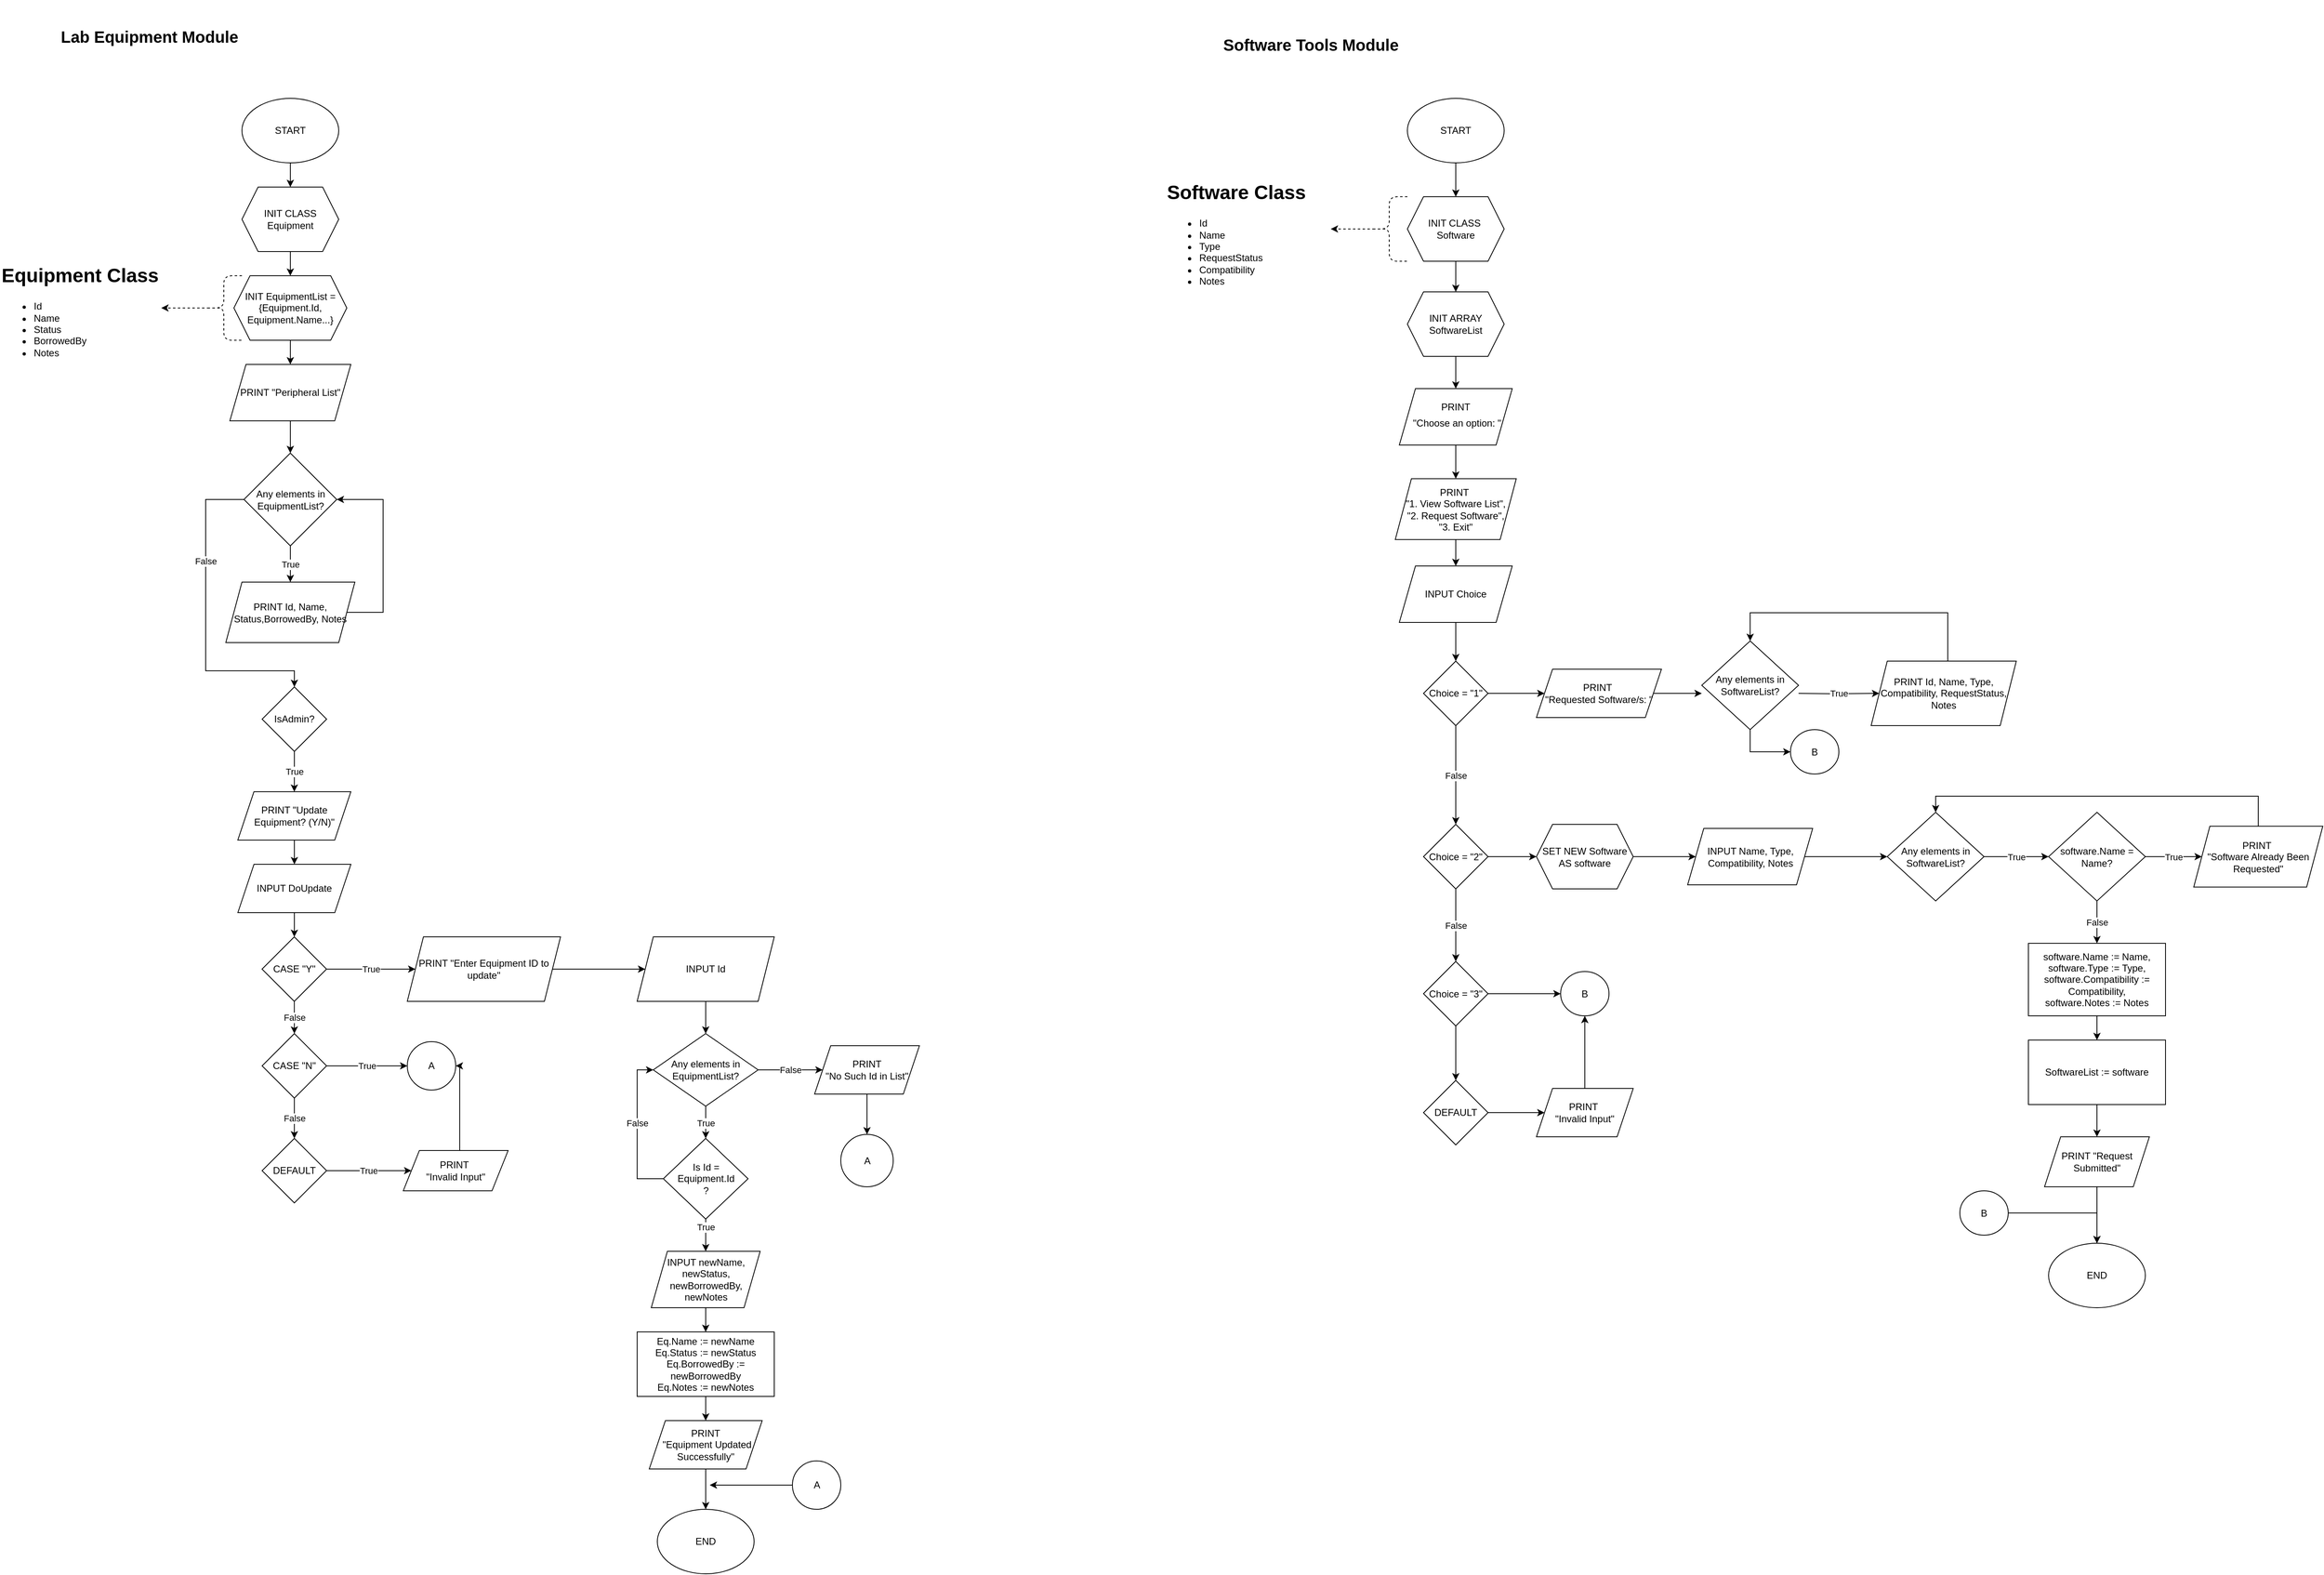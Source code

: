 <mxfile version="24.8.6">
  <diagram id="6a731a19-8d31-9384-78a2-239565b7b9f0" name="Page-1">
    <mxGraphModel dx="840" dy="3446" grid="1" gridSize="10" guides="1" tooltips="1" connect="1" arrows="1" fold="1" page="1" pageScale="1" pageWidth="3000" pageHeight="3000" background="none" math="0" shadow="0">
      <root>
        <mxCell id="0" />
        <mxCell id="1" parent="0" />
        <mxCell id="FubYLD9fZpOXAevbdcCf-57" value="" style="edgeStyle=orthogonalEdgeStyle;rounded=0;orthogonalLoop=1;jettySize=auto;html=1;entryX=0.5;entryY=0;entryDx=0;entryDy=0;movable=1;resizable=1;rotatable=1;deletable=1;editable=1;locked=0;connectable=1;" parent="1" source="FubYLD9fZpOXAevbdcCf-55" target="FubYLD9fZpOXAevbdcCf-58" edge="1">
          <mxGeometry relative="1" as="geometry">
            <mxPoint x="370" y="-2678" as="targetPoint" />
          </mxGeometry>
        </mxCell>
        <mxCell id="FubYLD9fZpOXAevbdcCf-55" value="START" style="ellipse;whiteSpace=wrap;html=1;movable=1;resizable=1;rotatable=1;deletable=1;editable=1;locked=0;connectable=1;" parent="1" vertex="1">
          <mxGeometry x="310" y="-2788" width="120" height="80" as="geometry" />
        </mxCell>
        <mxCell id="FubYLD9fZpOXAevbdcCf-61" value="" style="edgeStyle=orthogonalEdgeStyle;rounded=0;orthogonalLoop=1;jettySize=auto;html=1;movable=1;resizable=1;rotatable=1;deletable=1;editable=1;locked=0;connectable=1;" parent="1" source="FubYLD9fZpOXAevbdcCf-58" target="FubYLD9fZpOXAevbdcCf-60" edge="1">
          <mxGeometry relative="1" as="geometry" />
        </mxCell>
        <mxCell id="FubYLD9fZpOXAevbdcCf-58" value="&lt;font style=&quot;font-size: 12px;&quot;&gt;INIT CLASS Equipment&lt;/font&gt;" style="shape=hexagon;perimeter=hexagonPerimeter2;whiteSpace=wrap;html=1;fixedSize=1;movable=1;resizable=1;rotatable=1;deletable=1;editable=1;locked=0;connectable=1;" parent="1" vertex="1">
          <mxGeometry x="310" y="-2678" width="120" height="80" as="geometry" />
        </mxCell>
        <mxCell id="FubYLD9fZpOXAevbdcCf-63" value="" style="edgeStyle=orthogonalEdgeStyle;rounded=0;orthogonalLoop=1;jettySize=auto;html=1;movable=1;resizable=1;rotatable=1;deletable=1;editable=1;locked=0;connectable=1;" parent="1" source="FubYLD9fZpOXAevbdcCf-60" target="FubYLD9fZpOXAevbdcCf-62" edge="1">
          <mxGeometry relative="1" as="geometry" />
        </mxCell>
        <mxCell id="FubYLD9fZpOXAevbdcCf-60" value="&lt;font style=&quot;font-size: 12px;&quot;&gt;INIT EquipmentList = {&lt;/font&gt;&lt;font style=&quot;font-size: 12px;&quot;&gt;Equipment.Id, &lt;/font&gt;&lt;font style=&quot;font-size: 12px;&quot;&gt;Equipment.Name...&lt;/font&gt;&lt;font style=&quot;font-size: 12px;&quot;&gt;}&lt;br&gt;&lt;/font&gt;" style="shape=hexagon;perimeter=hexagonPerimeter2;whiteSpace=wrap;html=1;fixedSize=1;movable=1;resizable=1;rotatable=1;deletable=1;editable=1;locked=0;connectable=1;" parent="1" vertex="1">
          <mxGeometry x="300" y="-2568" width="140" height="80" as="geometry" />
        </mxCell>
        <mxCell id="FubYLD9fZpOXAevbdcCf-69" value="" style="edgeStyle=orthogonalEdgeStyle;rounded=0;orthogonalLoop=1;jettySize=auto;html=1;movable=1;resizable=1;rotatable=1;deletable=1;editable=1;locked=0;connectable=1;" parent="1" source="FubYLD9fZpOXAevbdcCf-62" target="FubYLD9fZpOXAevbdcCf-68" edge="1">
          <mxGeometry relative="1" as="geometry" />
        </mxCell>
        <mxCell id="FubYLD9fZpOXAevbdcCf-62" value="&lt;font style=&quot;font-size: 12px;&quot;&gt;PRINT &quot;Peripheral List&quot;&lt;br&gt;&lt;/font&gt;" style="shape=parallelogram;perimeter=parallelogramPerimeter;whiteSpace=wrap;html=1;fixedSize=1;movable=1;resizable=1;rotatable=1;deletable=1;editable=1;locked=0;connectable=1;" parent="1" vertex="1">
          <mxGeometry x="295" y="-2458" width="150" height="70" as="geometry" />
        </mxCell>
        <mxCell id="FubYLD9fZpOXAevbdcCf-72" style="edgeStyle=orthogonalEdgeStyle;rounded=0;orthogonalLoop=1;jettySize=auto;html=1;exitX=1;exitY=0.5;exitDx=0;exitDy=0;entryX=1;entryY=0.5;entryDx=0;entryDy=0;movable=1;resizable=1;rotatable=1;deletable=1;editable=1;locked=0;connectable=1;" parent="1" source="FubYLD9fZpOXAevbdcCf-66" target="FubYLD9fZpOXAevbdcCf-68" edge="1">
          <mxGeometry relative="1" as="geometry">
            <Array as="points">
              <mxPoint x="485" y="-2150" />
              <mxPoint x="485" y="-2290" />
            </Array>
          </mxGeometry>
        </mxCell>
        <mxCell id="FubYLD9fZpOXAevbdcCf-66" value="&lt;div&gt;PRINT Id, Name, Status,BorrowedBy, Notes&lt;br&gt;&lt;/div&gt;" style="shape=parallelogram;perimeter=parallelogramPerimeter;whiteSpace=wrap;html=1;fixedSize=1;movable=1;resizable=1;rotatable=1;deletable=1;editable=1;locked=0;connectable=1;" parent="1" vertex="1">
          <mxGeometry x="290" y="-2188" width="160" height="75" as="geometry" />
        </mxCell>
        <mxCell id="FubYLD9fZpOXAevbdcCf-70" value="True" style="edgeStyle=orthogonalEdgeStyle;rounded=0;orthogonalLoop=1;jettySize=auto;html=1;exitX=0.5;exitY=1;exitDx=0;exitDy=0;entryX=0.5;entryY=0;entryDx=0;entryDy=0;movable=1;resizable=1;rotatable=1;deletable=1;editable=1;locked=0;connectable=1;" parent="1" source="FubYLD9fZpOXAevbdcCf-68" target="FubYLD9fZpOXAevbdcCf-66" edge="1">
          <mxGeometry relative="1" as="geometry" />
        </mxCell>
        <mxCell id="FubYLD9fZpOXAevbdcCf-73" value="False" style="edgeStyle=orthogonalEdgeStyle;rounded=0;orthogonalLoop=1;jettySize=auto;html=1;exitX=0;exitY=0.5;exitDx=0;exitDy=0;movable=1;resizable=1;rotatable=1;deletable=1;editable=1;locked=0;connectable=1;" parent="1" source="FubYLD9fZpOXAevbdcCf-68" target="FubYLD9fZpOXAevbdcCf-74" edge="1">
          <mxGeometry x="-0.366" relative="1" as="geometry">
            <mxPoint x="265" y="-2038" as="targetPoint" />
            <Array as="points">
              <mxPoint x="265" y="-2290" />
              <mxPoint x="265" y="-2078" />
              <mxPoint x="375" y="-2078" />
            </Array>
            <mxPoint as="offset" />
          </mxGeometry>
        </mxCell>
        <mxCell id="FubYLD9fZpOXAevbdcCf-68" value="Any elements in EquipmentList?" style="rhombus;whiteSpace=wrap;html=1;movable=1;resizable=1;rotatable=1;deletable=1;editable=1;locked=0;connectable=1;" parent="1" vertex="1">
          <mxGeometry x="312.5" y="-2348" width="115" height="115" as="geometry" />
        </mxCell>
        <mxCell id="FubYLD9fZpOXAevbdcCf-78" value="True" style="edgeStyle=orthogonalEdgeStyle;rounded=0;orthogonalLoop=1;jettySize=auto;html=1;exitX=0.5;exitY=1;exitDx=0;exitDy=0;entryX=0.5;entryY=0;entryDx=0;entryDy=0;movable=1;resizable=1;rotatable=1;deletable=1;editable=1;locked=0;connectable=1;" parent="1" source="FubYLD9fZpOXAevbdcCf-74" target="FubYLD9fZpOXAevbdcCf-77" edge="1">
          <mxGeometry relative="1" as="geometry" />
        </mxCell>
        <mxCell id="FubYLD9fZpOXAevbdcCf-74" value="IsAdmin?" style="rhombus;whiteSpace=wrap;html=1;movable=1;resizable=1;rotatable=1;deletable=1;editable=1;locked=0;connectable=1;" parent="1" vertex="1">
          <mxGeometry x="335" y="-2058" width="80" height="80" as="geometry" />
        </mxCell>
        <mxCell id="FubYLD9fZpOXAevbdcCf-91" value="" style="edgeStyle=orthogonalEdgeStyle;rounded=0;orthogonalLoop=1;jettySize=auto;html=1;movable=1;resizable=1;rotatable=1;deletable=1;editable=1;locked=0;connectable=1;" parent="1" source="FubYLD9fZpOXAevbdcCf-77" target="FubYLD9fZpOXAevbdcCf-90" edge="1">
          <mxGeometry relative="1" as="geometry" />
        </mxCell>
        <mxCell id="FubYLD9fZpOXAevbdcCf-77" value="PRINT &quot;Update Equipment? (Y/N)&quot;" style="shape=parallelogram;perimeter=parallelogramPerimeter;whiteSpace=wrap;html=1;fixedSize=1;movable=1;resizable=1;rotatable=1;deletable=1;editable=1;locked=0;connectable=1;" parent="1" vertex="1">
          <mxGeometry x="304.85" y="-1928" width="140.15" height="60" as="geometry" />
        </mxCell>
        <mxCell id="FubYLD9fZpOXAevbdcCf-85" value="False" style="edgeStyle=orthogonalEdgeStyle;rounded=0;orthogonalLoop=1;jettySize=auto;html=1;movable=1;resizable=1;rotatable=1;deletable=1;editable=1;locked=0;connectable=1;" parent="1" source="FubYLD9fZpOXAevbdcCf-83" target="FubYLD9fZpOXAevbdcCf-84" edge="1">
          <mxGeometry relative="1" as="geometry" />
        </mxCell>
        <mxCell id="FubYLD9fZpOXAevbdcCf-94" value="True" style="edgeStyle=orthogonalEdgeStyle;rounded=0;orthogonalLoop=1;jettySize=auto;html=1;movable=1;resizable=1;rotatable=1;deletable=1;editable=1;locked=0;connectable=1;" parent="1" source="FubYLD9fZpOXAevbdcCf-83" target="FubYLD9fZpOXAevbdcCf-93" edge="1">
          <mxGeometry relative="1" as="geometry" />
        </mxCell>
        <mxCell id="FubYLD9fZpOXAevbdcCf-83" value="CASE &quot;Y&quot;" style="rhombus;whiteSpace=wrap;html=1;movable=1;resizable=1;rotatable=1;deletable=1;editable=1;locked=0;connectable=1;" parent="1" vertex="1">
          <mxGeometry x="334.885" y="-1748" width="80" height="80" as="geometry" />
        </mxCell>
        <mxCell id="FubYLD9fZpOXAevbdcCf-87" value="False" style="edgeStyle=orthogonalEdgeStyle;rounded=0;orthogonalLoop=1;jettySize=auto;html=1;movable=1;resizable=1;rotatable=1;deletable=1;editable=1;locked=0;connectable=1;" parent="1" source="FubYLD9fZpOXAevbdcCf-84" target="FubYLD9fZpOXAevbdcCf-86" edge="1">
          <mxGeometry relative="1" as="geometry" />
        </mxCell>
        <mxCell id="FubYLD9fZpOXAevbdcCf-96" value="True" style="edgeStyle=orthogonalEdgeStyle;rounded=0;orthogonalLoop=1;jettySize=auto;html=1;movable=1;resizable=1;rotatable=1;deletable=1;editable=1;locked=0;connectable=1;" parent="1" source="FubYLD9fZpOXAevbdcCf-84" target="FubYLD9fZpOXAevbdcCf-95" edge="1">
          <mxGeometry relative="1" as="geometry" />
        </mxCell>
        <mxCell id="FubYLD9fZpOXAevbdcCf-84" value="CASE &quot;N&quot;" style="rhombus;whiteSpace=wrap;html=1;movable=1;resizable=1;rotatable=1;deletable=1;editable=1;locked=0;connectable=1;" parent="1" vertex="1">
          <mxGeometry x="334.965" y="-1628" width="80" height="80" as="geometry" />
        </mxCell>
        <mxCell id="FubYLD9fZpOXAevbdcCf-98" value="True" style="edgeStyle=orthogonalEdgeStyle;rounded=0;orthogonalLoop=1;jettySize=auto;html=1;movable=1;resizable=1;rotatable=1;deletable=1;editable=1;locked=0;connectable=1;" parent="1" source="FubYLD9fZpOXAevbdcCf-86" target="FubYLD9fZpOXAevbdcCf-97" edge="1">
          <mxGeometry relative="1" as="geometry" />
        </mxCell>
        <mxCell id="FubYLD9fZpOXAevbdcCf-86" value="DEFAULT" style="rhombus;whiteSpace=wrap;html=1;movable=1;resizable=1;rotatable=1;deletable=1;editable=1;locked=0;connectable=1;" parent="1" vertex="1">
          <mxGeometry x="334.965" y="-1498" width="80" height="80" as="geometry" />
        </mxCell>
        <mxCell id="FubYLD9fZpOXAevbdcCf-92" value="" style="edgeStyle=orthogonalEdgeStyle;rounded=0;orthogonalLoop=1;jettySize=auto;html=1;movable=1;resizable=1;rotatable=1;deletable=1;editable=1;locked=0;connectable=1;" parent="1" source="FubYLD9fZpOXAevbdcCf-90" target="FubYLD9fZpOXAevbdcCf-83" edge="1">
          <mxGeometry relative="1" as="geometry" />
        </mxCell>
        <mxCell id="FubYLD9fZpOXAevbdcCf-90" value="INPUT DoUpdate" style="shape=parallelogram;perimeter=parallelogramPerimeter;whiteSpace=wrap;html=1;fixedSize=1;movable=1;resizable=1;rotatable=1;deletable=1;editable=1;locked=0;connectable=1;" parent="1" vertex="1">
          <mxGeometry x="304.92" y="-1838" width="140.15" height="60" as="geometry" />
        </mxCell>
        <mxCell id="FubYLD9fZpOXAevbdcCf-100" value="" style="edgeStyle=orthogonalEdgeStyle;rounded=0;orthogonalLoop=1;jettySize=auto;html=1;movable=1;resizable=1;rotatable=1;deletable=1;editable=1;locked=0;connectable=1;" parent="1" source="FubYLD9fZpOXAevbdcCf-93" target="FubYLD9fZpOXAevbdcCf-99" edge="1">
          <mxGeometry relative="1" as="geometry" />
        </mxCell>
        <mxCell id="FubYLD9fZpOXAevbdcCf-93" value="PRINT &quot;Enter Equipment ID to update&quot;" style="shape=parallelogram;perimeter=parallelogramPerimeter;whiteSpace=wrap;html=1;fixedSize=1;movable=1;resizable=1;rotatable=1;deletable=1;editable=1;locked=0;connectable=1;" parent="1" vertex="1">
          <mxGeometry x="515" y="-1748" width="190" height="80" as="geometry" />
        </mxCell>
        <mxCell id="FubYLD9fZpOXAevbdcCf-95" value="A" style="ellipse;whiteSpace=wrap;html=1;movable=1;resizable=1;rotatable=1;deletable=1;editable=1;locked=0;connectable=1;" parent="1" vertex="1">
          <mxGeometry x="515" y="-1618" width="60.04" height="60" as="geometry" />
        </mxCell>
        <mxCell id="FubYLD9fZpOXAevbdcCf-145" value="" style="edgeStyle=orthogonalEdgeStyle;rounded=0;orthogonalLoop=1;jettySize=auto;html=1;" parent="1" source="FubYLD9fZpOXAevbdcCf-97" target="FubYLD9fZpOXAevbdcCf-95" edge="1">
          <mxGeometry relative="1" as="geometry">
            <Array as="points">
              <mxPoint x="580" y="-1588" />
            </Array>
          </mxGeometry>
        </mxCell>
        <mxCell id="FubYLD9fZpOXAevbdcCf-97" value="&lt;div&gt;PRINT&amp;nbsp;&lt;/div&gt;&lt;div&gt;&quot;Invalid Input&quot;&lt;/div&gt;" style="shape=parallelogram;perimeter=parallelogramPerimeter;whiteSpace=wrap;html=1;fixedSize=1;movable=1;resizable=1;rotatable=1;deletable=1;editable=1;locked=0;connectable=1;" parent="1" vertex="1">
          <mxGeometry x="510" y="-1483" width="130" height="50" as="geometry" />
        </mxCell>
        <mxCell id="FubYLD9fZpOXAevbdcCf-106" style="edgeStyle=orthogonalEdgeStyle;rounded=0;orthogonalLoop=1;jettySize=auto;html=1;exitX=0.5;exitY=1;exitDx=0;exitDy=0;entryX=0.5;entryY=0;entryDx=0;entryDy=0;movable=1;resizable=1;rotatable=1;deletable=1;editable=1;locked=0;connectable=1;" parent="1" source="FubYLD9fZpOXAevbdcCf-99" target="FubYLD9fZpOXAevbdcCf-101" edge="1">
          <mxGeometry relative="1" as="geometry">
            <mxPoint x="885" y="-1638" as="targetPoint" />
          </mxGeometry>
        </mxCell>
        <mxCell id="FubYLD9fZpOXAevbdcCf-99" value="INPUT Id" style="shape=parallelogram;perimeter=parallelogramPerimeter;whiteSpace=wrap;html=1;fixedSize=1;movable=1;resizable=1;rotatable=1;deletable=1;editable=1;locked=0;connectable=1;" parent="1" vertex="1">
          <mxGeometry x="800" y="-1748" width="170" height="80" as="geometry" />
        </mxCell>
        <mxCell id="FubYLD9fZpOXAevbdcCf-109" value="" style="edgeStyle=orthogonalEdgeStyle;rounded=0;orthogonalLoop=1;jettySize=auto;html=1;movable=1;resizable=1;rotatable=1;deletable=1;editable=1;locked=0;connectable=1;" parent="1" source="FubYLD9fZpOXAevbdcCf-101" target="FubYLD9fZpOXAevbdcCf-108" edge="1">
          <mxGeometry relative="1" as="geometry" />
        </mxCell>
        <mxCell id="FubYLD9fZpOXAevbdcCf-120" value="True" style="edgeLabel;html=1;align=center;verticalAlign=middle;resizable=1;points=[];movable=1;rotatable=1;deletable=1;editable=1;locked=0;connectable=1;" parent="FubYLD9fZpOXAevbdcCf-109" vertex="1" connectable="0">
          <mxGeometry x="0.116" y="1" relative="1" as="geometry">
            <mxPoint x="-1" y="-2" as="offset" />
          </mxGeometry>
        </mxCell>
        <mxCell id="FubYLD9fZpOXAevbdcCf-135" value="False" style="edgeStyle=orthogonalEdgeStyle;rounded=0;orthogonalLoop=1;jettySize=auto;html=1;movable=1;resizable=1;rotatable=1;deletable=1;editable=1;locked=0;connectable=1;" parent="1" source="FubYLD9fZpOXAevbdcCf-101" target="FubYLD9fZpOXAevbdcCf-136" edge="1">
          <mxGeometry relative="1" as="geometry">
            <mxPoint x="990" y="-1583" as="targetPoint" />
          </mxGeometry>
        </mxCell>
        <mxCell id="FubYLD9fZpOXAevbdcCf-101" value="Any elements in EquipmentList?" style="rhombus;whiteSpace=wrap;html=1;align=center;movable=1;resizable=1;rotatable=1;deletable=1;editable=1;locked=0;connectable=1;" parent="1" vertex="1">
          <mxGeometry x="820" y="-1628" width="130" height="90" as="geometry" />
        </mxCell>
        <mxCell id="FubYLD9fZpOXAevbdcCf-111" value="" style="edgeStyle=orthogonalEdgeStyle;rounded=0;orthogonalLoop=1;jettySize=auto;html=1;movable=1;resizable=1;rotatable=1;deletable=1;editable=1;locked=0;connectable=1;" parent="1" source="FubYLD9fZpOXAevbdcCf-108" target="FubYLD9fZpOXAevbdcCf-110" edge="1">
          <mxGeometry relative="1" as="geometry" />
        </mxCell>
        <mxCell id="FubYLD9fZpOXAevbdcCf-121" value="True" style="edgeLabel;html=1;align=center;verticalAlign=middle;resizable=1;points=[];movable=1;rotatable=1;deletable=1;editable=1;locked=0;connectable=1;" parent="FubYLD9fZpOXAevbdcCf-111" vertex="1" connectable="0">
          <mxGeometry x="-0.72" y="-1" relative="1" as="geometry">
            <mxPoint x="1" y="4" as="offset" />
          </mxGeometry>
        </mxCell>
        <mxCell id="FubYLD9fZpOXAevbdcCf-133" style="edgeStyle=orthogonalEdgeStyle;rounded=0;orthogonalLoop=1;jettySize=auto;html=1;entryX=0;entryY=0.5;entryDx=0;entryDy=0;movable=1;resizable=1;rotatable=1;deletable=1;editable=1;locked=0;connectable=1;" parent="1" source="FubYLD9fZpOXAevbdcCf-108" target="FubYLD9fZpOXAevbdcCf-101" edge="1">
          <mxGeometry relative="1" as="geometry">
            <Array as="points">
              <mxPoint x="800" y="-1448" />
              <mxPoint x="800" y="-1583" />
            </Array>
          </mxGeometry>
        </mxCell>
        <mxCell id="FubYLD9fZpOXAevbdcCf-134" value="False" style="edgeLabel;html=1;align=center;verticalAlign=middle;resizable=1;points=[];movable=1;rotatable=1;deletable=1;editable=1;locked=0;connectable=1;" parent="FubYLD9fZpOXAevbdcCf-133" vertex="1" connectable="0">
          <mxGeometry x="0.019" y="-5" relative="1" as="geometry">
            <mxPoint x="-5" y="-6" as="offset" />
          </mxGeometry>
        </mxCell>
        <mxCell id="FubYLD9fZpOXAevbdcCf-108" value="&lt;div&gt;Is Id = &lt;br&gt;&lt;/div&gt;&lt;div&gt;Equipment.Id&lt;br&gt;&lt;/div&gt;?" style="rhombus;whiteSpace=wrap;html=1;movable=1;resizable=1;rotatable=1;deletable=1;editable=1;locked=0;connectable=1;" parent="1" vertex="1">
          <mxGeometry x="832.5" y="-1498" width="105" height="100" as="geometry" />
        </mxCell>
        <mxCell id="FubYLD9fZpOXAevbdcCf-113" value="" style="edgeStyle=orthogonalEdgeStyle;rounded=0;orthogonalLoop=1;jettySize=auto;html=1;movable=1;resizable=1;rotatable=1;deletable=1;editable=1;locked=0;connectable=1;" parent="1" source="FubYLD9fZpOXAevbdcCf-110" target="FubYLD9fZpOXAevbdcCf-112" edge="1">
          <mxGeometry relative="1" as="geometry" />
        </mxCell>
        <mxCell id="FubYLD9fZpOXAevbdcCf-110" value="&lt;div&gt;INPUT newName,&lt;/div&gt;&lt;div&gt;newStatus, newBorrowedBy,&lt;/div&gt;&lt;div&gt;newNotes&lt;br&gt;&lt;/div&gt;" style="shape=parallelogram;perimeter=parallelogramPerimeter;whiteSpace=wrap;html=1;fixedSize=1;movable=1;resizable=1;rotatable=1;deletable=1;editable=1;locked=0;connectable=1;" parent="1" vertex="1">
          <mxGeometry x="817.5" y="-1358" width="135" height="70" as="geometry" />
        </mxCell>
        <mxCell id="FubYLD9fZpOXAevbdcCf-119" value="" style="edgeStyle=orthogonalEdgeStyle;rounded=0;orthogonalLoop=1;jettySize=auto;html=1;movable=1;resizable=1;rotatable=1;deletable=1;editable=1;locked=0;connectable=1;" parent="1" source="FubYLD9fZpOXAevbdcCf-112" target="FubYLD9fZpOXAevbdcCf-118" edge="1">
          <mxGeometry relative="1" as="geometry" />
        </mxCell>
        <mxCell id="FubYLD9fZpOXAevbdcCf-112" value="&lt;div align=&quot;center&quot;&gt;Eq.Name := newName&lt;/div&gt;&lt;div align=&quot;center&quot;&gt;Eq.Status := newStatus&lt;/div&gt;&lt;div align=&quot;center&quot;&gt;Eq.BorrowedBy := newBorrowedBy&lt;/div&gt;&lt;div align=&quot;center&quot;&gt;Eq.Notes := newNotes&lt;br&gt;&lt;/div&gt;" style="whiteSpace=wrap;html=1;align=center;movable=1;resizable=1;rotatable=1;deletable=1;editable=1;locked=0;connectable=1;" parent="1" vertex="1">
          <mxGeometry x="800" y="-1258" width="170" height="80" as="geometry" />
        </mxCell>
        <mxCell id="FubYLD9fZpOXAevbdcCf-139" value="" style="edgeStyle=orthogonalEdgeStyle;rounded=0;orthogonalLoop=1;jettySize=auto;html=1;movable=1;resizable=1;rotatable=1;deletable=1;editable=1;locked=0;connectable=1;" parent="1" source="FubYLD9fZpOXAevbdcCf-118" target="FubYLD9fZpOXAevbdcCf-138" edge="1">
          <mxGeometry relative="1" as="geometry" />
        </mxCell>
        <mxCell id="FubYLD9fZpOXAevbdcCf-118" value="&lt;div&gt;PRINT&lt;/div&gt;&lt;div&gt;&amp;nbsp;&quot;Equipment Updated Successfully&quot;&lt;/div&gt;" style="shape=parallelogram;perimeter=parallelogramPerimeter;whiteSpace=wrap;html=1;fixedSize=1;movable=1;resizable=1;rotatable=1;deletable=1;editable=1;locked=0;connectable=1;" parent="1" vertex="1">
          <mxGeometry x="815" y="-1148" width="140" height="60" as="geometry" />
        </mxCell>
        <mxCell id="FubYLD9fZpOXAevbdcCf-141" value="" style="edgeStyle=orthogonalEdgeStyle;rounded=0;orthogonalLoop=1;jettySize=auto;html=1;movable=1;resizable=1;rotatable=1;deletable=1;editable=1;locked=0;connectable=1;" parent="1" source="FubYLD9fZpOXAevbdcCf-136" target="FubYLD9fZpOXAevbdcCf-140" edge="1">
          <mxGeometry relative="1" as="geometry" />
        </mxCell>
        <mxCell id="FubYLD9fZpOXAevbdcCf-136" value="&lt;div&gt;PRINT&lt;/div&gt;&lt;div&gt;&quot;No Such Id in List&quot;&lt;br&gt;&lt;/div&gt;" style="shape=parallelogram;perimeter=parallelogramPerimeter;whiteSpace=wrap;html=1;fixedSize=1;movable=1;resizable=1;rotatable=1;deletable=1;editable=1;locked=0;connectable=1;" parent="1" vertex="1">
          <mxGeometry x="1020" y="-1613" width="130" height="60" as="geometry" />
        </mxCell>
        <mxCell id="FubYLD9fZpOXAevbdcCf-138" value="END" style="ellipse;whiteSpace=wrap;html=1;movable=1;resizable=1;rotatable=1;deletable=1;editable=1;locked=0;connectable=1;" parent="1" vertex="1">
          <mxGeometry x="825" y="-1038" width="120" height="80" as="geometry" />
        </mxCell>
        <mxCell id="FubYLD9fZpOXAevbdcCf-140" value="A" style="ellipse;whiteSpace=wrap;html=1;movable=1;resizable=1;rotatable=1;deletable=1;editable=1;locked=0;connectable=1;" parent="1" vertex="1">
          <mxGeometry x="1052.5" y="-1503" width="65" height="65" as="geometry" />
        </mxCell>
        <mxCell id="FubYLD9fZpOXAevbdcCf-143" style="edgeStyle=orthogonalEdgeStyle;rounded=0;orthogonalLoop=1;jettySize=auto;html=1;movable=1;resizable=1;rotatable=1;deletable=1;editable=1;locked=0;connectable=1;" parent="1" source="FubYLD9fZpOXAevbdcCf-142" edge="1">
          <mxGeometry relative="1" as="geometry">
            <mxPoint x="890" y="-1068" as="targetPoint" />
          </mxGeometry>
        </mxCell>
        <mxCell id="FubYLD9fZpOXAevbdcCf-142" value="A" style="ellipse;whiteSpace=wrap;html=1;aspect=fixed;movable=1;resizable=1;rotatable=1;deletable=1;editable=1;locked=0;connectable=1;" parent="1" vertex="1">
          <mxGeometry x="992.5" y="-1098" width="60" height="60" as="geometry" />
        </mxCell>
        <mxCell id="FubYLD9fZpOXAevbdcCf-144" value="&lt;h1&gt;&lt;font size=&quot;1&quot;&gt;&lt;b&gt;&lt;span style=&quot;line-height: 200%; font-size: 20px;&quot;&gt;Lab Equipment Module &lt;/span&gt;&lt;/b&gt;&lt;/font&gt;&lt;/h1&gt;" style="text;html=1;align=center;verticalAlign=middle;resizable=0;points=[];autosize=1;strokeColor=none;fillColor=none;" parent="1" vertex="1">
          <mxGeometry x="60" y="-2910" width="270" height="90" as="geometry" />
        </mxCell>
        <mxCell id="FubYLD9fZpOXAevbdcCf-147" value="&lt;br&gt;&lt;h1 style=&quot;margin-top: 0px;&quot;&gt;Equipment Class&lt;br&gt;&lt;/h1&gt;&lt;ul&gt;&lt;li&gt;Id&lt;/li&gt;&lt;li&gt;Name&lt;/li&gt;&lt;li&gt;Status&lt;/li&gt;&lt;li&gt;BorrowedBy&lt;/li&gt;&lt;li&gt;Notes&lt;br&gt;&lt;/li&gt;&lt;/ul&gt;" style="text;html=1;whiteSpace=wrap;overflow=hidden;rounded=0;" parent="1" vertex="1">
          <mxGeometry x="10" y="-2603" width="200" height="150" as="geometry" />
        </mxCell>
        <mxCell id="FubYLD9fZpOXAevbdcCf-150" style="edgeStyle=orthogonalEdgeStyle;rounded=0;orthogonalLoop=1;jettySize=auto;html=1;entryX=1;entryY=0.5;entryDx=0;entryDy=0;exitX=0.1;exitY=0.5;exitDx=0;exitDy=0;exitPerimeter=0;dashed=1;" parent="1" source="FubYLD9fZpOXAevbdcCf-148" target="FubYLD9fZpOXAevbdcCf-147" edge="1">
          <mxGeometry relative="1" as="geometry" />
        </mxCell>
        <mxCell id="FubYLD9fZpOXAevbdcCf-148" value="" style="shape=curlyBracket;whiteSpace=wrap;html=1;rounded=1;labelPosition=left;verticalLabelPosition=middle;align=right;verticalAlign=middle;size=0.5;dashed=1;" parent="1" vertex="1">
          <mxGeometry x="265" y="-2568" width="45" height="80" as="geometry" />
        </mxCell>
        <mxCell id="R0HvW5y_mnJFD1UJKFEN-3" value="" style="edgeStyle=orthogonalEdgeStyle;rounded=0;orthogonalLoop=1;jettySize=auto;html=1;" edge="1" parent="1" source="R0HvW5y_mnJFD1UJKFEN-1" target="R0HvW5y_mnJFD1UJKFEN-2">
          <mxGeometry relative="1" as="geometry" />
        </mxCell>
        <mxCell id="R0HvW5y_mnJFD1UJKFEN-1" value="START" style="ellipse;whiteSpace=wrap;html=1;movable=1;resizable=1;rotatable=1;deletable=1;editable=1;locked=0;connectable=1;" vertex="1" parent="1">
          <mxGeometry x="1755" y="-2788" width="120" height="80" as="geometry" />
        </mxCell>
        <mxCell id="R0HvW5y_mnJFD1UJKFEN-5" value="" style="edgeStyle=orthogonalEdgeStyle;rounded=0;orthogonalLoop=1;jettySize=auto;html=1;" edge="1" parent="1" source="R0HvW5y_mnJFD1UJKFEN-2" target="R0HvW5y_mnJFD1UJKFEN-4">
          <mxGeometry relative="1" as="geometry" />
        </mxCell>
        <mxCell id="R0HvW5y_mnJFD1UJKFEN-2" value="&lt;div&gt;&lt;font face=&quot;Helvetica&quot;&gt;INIT CLASS&lt;/font&gt;&amp;nbsp;&lt;/div&gt;&lt;div&gt;Software&lt;/div&gt;" style="shape=hexagon;perimeter=hexagonPerimeter2;whiteSpace=wrap;html=1;fixedSize=1;resizable=1;" vertex="1" parent="1">
          <mxGeometry x="1755" y="-2666" width="120" height="80" as="geometry" />
        </mxCell>
        <mxCell id="R0HvW5y_mnJFD1UJKFEN-7" value="" style="edgeStyle=orthogonalEdgeStyle;rounded=0;orthogonalLoop=1;jettySize=auto;html=1;" edge="1" parent="1" source="R0HvW5y_mnJFD1UJKFEN-4" target="R0HvW5y_mnJFD1UJKFEN-6">
          <mxGeometry relative="1" as="geometry" />
        </mxCell>
        <mxCell id="R0HvW5y_mnJFD1UJKFEN-4" value="INIT ARRAY SoftwareList" style="shape=hexagon;perimeter=hexagonPerimeter2;whiteSpace=wrap;html=1;fixedSize=1;resizable=1;" vertex="1" parent="1">
          <mxGeometry x="1755" y="-2548" width="120" height="80" as="geometry" />
        </mxCell>
        <mxCell id="R0HvW5y_mnJFD1UJKFEN-10" value="" style="edgeStyle=orthogonalEdgeStyle;rounded=0;orthogonalLoop=1;jettySize=auto;html=1;" edge="1" parent="1" source="R0HvW5y_mnJFD1UJKFEN-6" target="R0HvW5y_mnJFD1UJKFEN-9">
          <mxGeometry relative="1" as="geometry" />
        </mxCell>
        <mxCell id="R0HvW5y_mnJFD1UJKFEN-6" value="&lt;div&gt;&lt;font style=&quot;font-size: 12px;&quot; face=&quot;Helvetica&quot;&gt;PRINT&lt;/font&gt;&lt;/div&gt;&lt;div&gt;&lt;font style=&quot;font-size: 12px;&quot; face=&quot;Helvetica&quot;&gt;&amp;nbsp;&quot;&lt;span style=&quot;line-height: 200%;&quot;&gt;Choose an option: &lt;/span&gt;&quot;&lt;/font&gt;&lt;/div&gt;" style="shape=parallelogram;perimeter=parallelogramPerimeter;whiteSpace=wrap;html=1;fixedSize=1;resizable=1;" vertex="1" parent="1">
          <mxGeometry x="1745" y="-2428" width="140" height="70" as="geometry" />
        </mxCell>
        <mxCell id="R0HvW5y_mnJFD1UJKFEN-16" value="" style="edgeStyle=orthogonalEdgeStyle;rounded=0;orthogonalLoop=1;jettySize=auto;html=1;" edge="1" parent="1" source="R0HvW5y_mnJFD1UJKFEN-9" target="R0HvW5y_mnJFD1UJKFEN-15">
          <mxGeometry relative="1" as="geometry" />
        </mxCell>
        <mxCell id="R0HvW5y_mnJFD1UJKFEN-9" value="&lt;div&gt;PRINT&amp;nbsp;&lt;/div&gt;&lt;div&gt;&quot;1. View Software List&quot;,&lt;/div&gt;&lt;div&gt;&quot;2. Request Software&quot;,&lt;/div&gt;&lt;div&gt;&quot;3. Exit&quot;&lt;br&gt;&lt;/div&gt;" style="shape=parallelogram;perimeter=parallelogramPerimeter;whiteSpace=wrap;html=1;fixedSize=1;resizable=1;" vertex="1" parent="1">
          <mxGeometry x="1740" y="-2316.25" width="150" height="75.5" as="geometry" />
        </mxCell>
        <mxCell id="R0HvW5y_mnJFD1UJKFEN-18" value="" style="edgeStyle=orthogonalEdgeStyle;rounded=0;orthogonalLoop=1;jettySize=auto;html=1;" edge="1" parent="1" source="R0HvW5y_mnJFD1UJKFEN-15" target="R0HvW5y_mnJFD1UJKFEN-17">
          <mxGeometry relative="1" as="geometry" />
        </mxCell>
        <mxCell id="R0HvW5y_mnJFD1UJKFEN-15" value="INPUT Choice" style="shape=parallelogram;perimeter=parallelogramPerimeter;whiteSpace=wrap;html=1;fixedSize=1;resizable=1;" vertex="1" parent="1">
          <mxGeometry x="1745" y="-2208" width="140" height="70" as="geometry" />
        </mxCell>
        <mxCell id="R0HvW5y_mnJFD1UJKFEN-20" value="False" style="edgeStyle=orthogonalEdgeStyle;rounded=0;orthogonalLoop=1;jettySize=auto;html=1;" edge="1" parent="1" source="R0HvW5y_mnJFD1UJKFEN-17" target="R0HvW5y_mnJFD1UJKFEN-19">
          <mxGeometry relative="1" as="geometry" />
        </mxCell>
        <mxCell id="R0HvW5y_mnJFD1UJKFEN-24" value="" style="edgeStyle=orthogonalEdgeStyle;rounded=0;orthogonalLoop=1;jettySize=auto;html=1;" edge="1" parent="1" source="R0HvW5y_mnJFD1UJKFEN-17" target="R0HvW5y_mnJFD1UJKFEN-23">
          <mxGeometry relative="1" as="geometry" />
        </mxCell>
        <mxCell id="R0HvW5y_mnJFD1UJKFEN-17" value="Choice = &quot;1&quot;" style="rhombus;whiteSpace=wrap;html=1;resizable=1;" vertex="1" parent="1">
          <mxGeometry x="1775" y="-2090" width="80" height="80" as="geometry" />
        </mxCell>
        <mxCell id="R0HvW5y_mnJFD1UJKFEN-22" value="False" style="edgeStyle=orthogonalEdgeStyle;rounded=0;orthogonalLoop=1;jettySize=auto;html=1;" edge="1" parent="1" source="R0HvW5y_mnJFD1UJKFEN-19" target="R0HvW5y_mnJFD1UJKFEN-21">
          <mxGeometry relative="1" as="geometry" />
        </mxCell>
        <mxCell id="R0HvW5y_mnJFD1UJKFEN-31" value="" style="edgeStyle=orthogonalEdgeStyle;rounded=0;orthogonalLoop=1;jettySize=auto;html=1;" edge="1" parent="1" source="R0HvW5y_mnJFD1UJKFEN-19" target="R0HvW5y_mnJFD1UJKFEN-30">
          <mxGeometry relative="1" as="geometry" />
        </mxCell>
        <mxCell id="R0HvW5y_mnJFD1UJKFEN-19" value="Choice = &quot;2&quot;" style="rhombus;whiteSpace=wrap;html=1;resizable=1;" vertex="1" parent="1">
          <mxGeometry x="1775" y="-1887.5" width="80" height="80" as="geometry" />
        </mxCell>
        <mxCell id="R0HvW5y_mnJFD1UJKFEN-61" value="" style="edgeStyle=orthogonalEdgeStyle;rounded=0;orthogonalLoop=1;jettySize=auto;html=1;" edge="1" parent="1" source="R0HvW5y_mnJFD1UJKFEN-21" target="R0HvW5y_mnJFD1UJKFEN-60">
          <mxGeometry relative="1" as="geometry" />
        </mxCell>
        <mxCell id="R0HvW5y_mnJFD1UJKFEN-63" value="" style="edgeStyle=orthogonalEdgeStyle;rounded=0;orthogonalLoop=1;jettySize=auto;html=1;" edge="1" parent="1" source="R0HvW5y_mnJFD1UJKFEN-21" target="R0HvW5y_mnJFD1UJKFEN-62">
          <mxGeometry relative="1" as="geometry" />
        </mxCell>
        <mxCell id="R0HvW5y_mnJFD1UJKFEN-21" value="Choice = &quot;3&quot;" style="rhombus;whiteSpace=wrap;html=1;resizable=1;" vertex="1" parent="1">
          <mxGeometry x="1775" y="-1717.5" width="80" height="80" as="geometry" />
        </mxCell>
        <mxCell id="R0HvW5y_mnJFD1UJKFEN-26" value="" style="edgeStyle=orthogonalEdgeStyle;rounded=0;orthogonalLoop=1;jettySize=auto;html=1;" edge="1" parent="1" source="R0HvW5y_mnJFD1UJKFEN-23">
          <mxGeometry relative="1" as="geometry">
            <mxPoint x="2120.0" y="-2050" as="targetPoint" />
          </mxGeometry>
        </mxCell>
        <mxCell id="R0HvW5y_mnJFD1UJKFEN-23" value="&lt;div&gt;PRINT&amp;nbsp;&lt;/div&gt;&lt;div&gt;&quot;Requested Software/s: &quot;&lt;/div&gt;" style="shape=parallelogram;perimeter=parallelogramPerimeter;whiteSpace=wrap;html=1;fixedSize=1;resizable=1;" vertex="1" parent="1">
          <mxGeometry x="1915" y="-2080" width="155" height="60" as="geometry" />
        </mxCell>
        <mxCell id="R0HvW5y_mnJFD1UJKFEN-28" value="True" style="edgeStyle=orthogonalEdgeStyle;rounded=0;orthogonalLoop=1;jettySize=auto;html=1;" edge="1" parent="1" target="R0HvW5y_mnJFD1UJKFEN-27">
          <mxGeometry relative="1" as="geometry">
            <mxPoint x="2240.0" y="-2050" as="sourcePoint" />
          </mxGeometry>
        </mxCell>
        <mxCell id="R0HvW5y_mnJFD1UJKFEN-57" value="" style="edgeStyle=orthogonalEdgeStyle;rounded=0;orthogonalLoop=1;jettySize=auto;html=1;entryX=0;entryY=0.5;entryDx=0;entryDy=0;" edge="1" parent="1" source="R0HvW5y_mnJFD1UJKFEN-25" target="R0HvW5y_mnJFD1UJKFEN-56">
          <mxGeometry relative="1" as="geometry" />
        </mxCell>
        <mxCell id="R0HvW5y_mnJFD1UJKFEN-25" value="Any elements in SoftwareList?" style="rhombus;whiteSpace=wrap;html=1;resizable=1;" vertex="1" parent="1">
          <mxGeometry x="2120" y="-2115" width="120" height="110" as="geometry" />
        </mxCell>
        <mxCell id="R0HvW5y_mnJFD1UJKFEN-29" style="edgeStyle=orthogonalEdgeStyle;rounded=0;orthogonalLoop=1;jettySize=auto;html=1;entryX=0.5;entryY=0;entryDx=0;entryDy=0;exitX=0.5;exitY=0;exitDx=0;exitDy=0;" edge="1" parent="1" source="R0HvW5y_mnJFD1UJKFEN-27" target="R0HvW5y_mnJFD1UJKFEN-25">
          <mxGeometry relative="1" as="geometry">
            <Array as="points">
              <mxPoint x="2425" y="-2150" />
              <mxPoint x="2180" y="-2150" />
            </Array>
          </mxGeometry>
        </mxCell>
        <mxCell id="R0HvW5y_mnJFD1UJKFEN-27" value="PRINT Id, Name, Type, Compatibility, RequestStatus, Notes" style="shape=parallelogram;perimeter=parallelogramPerimeter;whiteSpace=wrap;html=1;fixedSize=1;resizable=1;" vertex="1" parent="1">
          <mxGeometry x="2330" y="-2090" width="180" height="80" as="geometry" />
        </mxCell>
        <mxCell id="R0HvW5y_mnJFD1UJKFEN-33" value="" style="edgeStyle=orthogonalEdgeStyle;rounded=0;orthogonalLoop=1;jettySize=auto;html=1;" edge="1" parent="1" source="R0HvW5y_mnJFD1UJKFEN-30" target="R0HvW5y_mnJFD1UJKFEN-32">
          <mxGeometry relative="1" as="geometry" />
        </mxCell>
        <mxCell id="R0HvW5y_mnJFD1UJKFEN-30" value="SET NEW Software AS software" style="shape=hexagon;perimeter=hexagonPerimeter2;whiteSpace=wrap;html=1;fixedSize=1;resizable=1;" vertex="1" parent="1">
          <mxGeometry x="1915" y="-1887.5" width="120" height="80" as="geometry" />
        </mxCell>
        <mxCell id="R0HvW5y_mnJFD1UJKFEN-35" value="" style="edgeStyle=orthogonalEdgeStyle;rounded=0;orthogonalLoop=1;jettySize=auto;html=1;entryX=0;entryY=0.5;entryDx=0;entryDy=0;" edge="1" parent="1" source="R0HvW5y_mnJFD1UJKFEN-32" target="R0HvW5y_mnJFD1UJKFEN-36">
          <mxGeometry relative="1" as="geometry">
            <mxPoint x="2350" y="-1847.5" as="targetPoint" />
          </mxGeometry>
        </mxCell>
        <mxCell id="R0HvW5y_mnJFD1UJKFEN-32" value="INPUT Name, Type, Compatibility, Notes" style="shape=parallelogram;perimeter=parallelogramPerimeter;whiteSpace=wrap;html=1;fixedSize=1;resizable=1;" vertex="1" parent="1">
          <mxGeometry x="2102.5" y="-1882.5" width="155" height="70" as="geometry" />
        </mxCell>
        <mxCell id="R0HvW5y_mnJFD1UJKFEN-39" value="True" style="edgeStyle=orthogonalEdgeStyle;rounded=0;orthogonalLoop=1;jettySize=auto;html=1;" edge="1" parent="1" source="R0HvW5y_mnJFD1UJKFEN-36" target="R0HvW5y_mnJFD1UJKFEN-38">
          <mxGeometry relative="1" as="geometry" />
        </mxCell>
        <mxCell id="R0HvW5y_mnJFD1UJKFEN-36" value="Any elements in SoftwareList?" style="rhombus;whiteSpace=wrap;html=1;resizable=1;" vertex="1" parent="1">
          <mxGeometry x="2350" y="-1902.5" width="120" height="110" as="geometry" />
        </mxCell>
        <mxCell id="R0HvW5y_mnJFD1UJKFEN-42" value="True" style="edgeStyle=orthogonalEdgeStyle;rounded=0;orthogonalLoop=1;jettySize=auto;html=1;" edge="1" parent="1" source="R0HvW5y_mnJFD1UJKFEN-38" target="R0HvW5y_mnJFD1UJKFEN-41">
          <mxGeometry relative="1" as="geometry" />
        </mxCell>
        <mxCell id="R0HvW5y_mnJFD1UJKFEN-44" value="False" style="edgeStyle=orthogonalEdgeStyle;rounded=0;orthogonalLoop=1;jettySize=auto;html=1;" edge="1" parent="1" source="R0HvW5y_mnJFD1UJKFEN-38" target="R0HvW5y_mnJFD1UJKFEN-43">
          <mxGeometry relative="1" as="geometry" />
        </mxCell>
        <mxCell id="R0HvW5y_mnJFD1UJKFEN-38" value="software.Name = Name?" style="rhombus;whiteSpace=wrap;html=1;resizable=1;" vertex="1" parent="1">
          <mxGeometry x="2550" y="-1902.5" width="120" height="110" as="geometry" />
        </mxCell>
        <mxCell id="R0HvW5y_mnJFD1UJKFEN-49" style="edgeStyle=orthogonalEdgeStyle;rounded=0;orthogonalLoop=1;jettySize=auto;html=1;exitX=0.5;exitY=0;exitDx=0;exitDy=0;entryX=0.5;entryY=0;entryDx=0;entryDy=0;" edge="1" parent="1" source="R0HvW5y_mnJFD1UJKFEN-41" target="R0HvW5y_mnJFD1UJKFEN-36">
          <mxGeometry relative="1" as="geometry" />
        </mxCell>
        <mxCell id="R0HvW5y_mnJFD1UJKFEN-41" value="&lt;div&gt;PRINT&amp;nbsp;&lt;/div&gt;&lt;div&gt;&quot;Software Already Been Requested&quot;&lt;/div&gt;" style="shape=parallelogram;perimeter=parallelogramPerimeter;whiteSpace=wrap;html=1;fixedSize=1;resizable=1;" vertex="1" parent="1">
          <mxGeometry x="2730" y="-1885.25" width="160" height="75.5" as="geometry" />
        </mxCell>
        <mxCell id="R0HvW5y_mnJFD1UJKFEN-46" value="" style="edgeStyle=orthogonalEdgeStyle;rounded=0;orthogonalLoop=1;jettySize=auto;html=1;" edge="1" parent="1" source="R0HvW5y_mnJFD1UJKFEN-43">
          <mxGeometry relative="1" as="geometry">
            <mxPoint x="2610" y="-1620" as="targetPoint" />
          </mxGeometry>
        </mxCell>
        <mxCell id="R0HvW5y_mnJFD1UJKFEN-43" value="&lt;div&gt;software.Name := Name,&lt;/div&gt;&lt;div&gt;software.Type := Type,&lt;/div&gt;&lt;div&gt;software.Compatibility := Compatibility,&lt;/div&gt;&lt;div&gt;software.Notes := Notes&lt;br&gt;&lt;/div&gt;" style="whiteSpace=wrap;html=1;resizable=1;" vertex="1" parent="1">
          <mxGeometry x="2525" y="-1740" width="170" height="90" as="geometry" />
        </mxCell>
        <mxCell id="R0HvW5y_mnJFD1UJKFEN-51" value="" style="edgeStyle=orthogonalEdgeStyle;rounded=0;orthogonalLoop=1;jettySize=auto;html=1;" edge="1" parent="1" source="R0HvW5y_mnJFD1UJKFEN-45" target="R0HvW5y_mnJFD1UJKFEN-50">
          <mxGeometry relative="1" as="geometry" />
        </mxCell>
        <mxCell id="R0HvW5y_mnJFD1UJKFEN-45" value="SoftwareList := software" style="whiteSpace=wrap;html=1;resizable=1;" vertex="1" parent="1">
          <mxGeometry x="2525" y="-1620" width="170" height="80" as="geometry" />
        </mxCell>
        <mxCell id="R0HvW5y_mnJFD1UJKFEN-69" value="" style="edgeStyle=orthogonalEdgeStyle;rounded=0;orthogonalLoop=1;jettySize=auto;html=1;" edge="1" parent="1" source="R0HvW5y_mnJFD1UJKFEN-50" target="R0HvW5y_mnJFD1UJKFEN-67">
          <mxGeometry relative="1" as="geometry" />
        </mxCell>
        <mxCell id="R0HvW5y_mnJFD1UJKFEN-50" value="PRINT &quot;Request Submitted&quot;" style="shape=parallelogram;perimeter=parallelogramPerimeter;whiteSpace=wrap;html=1;fixedSize=1;resizable=1;" vertex="1" parent="1">
          <mxGeometry x="2545" y="-1500" width="130" height="62" as="geometry" />
        </mxCell>
        <mxCell id="R0HvW5y_mnJFD1UJKFEN-56" value="B" style="ellipse;whiteSpace=wrap;html=1;resizable=1;" vertex="1" parent="1">
          <mxGeometry x="2230" y="-2005" width="60" height="55" as="geometry" />
        </mxCell>
        <mxCell id="R0HvW5y_mnJFD1UJKFEN-60" value="B" style="ellipse;whiteSpace=wrap;html=1;resizable=1;" vertex="1" parent="1">
          <mxGeometry x="1945" y="-1705" width="60" height="55" as="geometry" />
        </mxCell>
        <mxCell id="R0HvW5y_mnJFD1UJKFEN-65" value="" style="edgeStyle=orthogonalEdgeStyle;rounded=0;orthogonalLoop=1;jettySize=auto;html=1;" edge="1" parent="1" source="R0HvW5y_mnJFD1UJKFEN-62" target="R0HvW5y_mnJFD1UJKFEN-64">
          <mxGeometry relative="1" as="geometry" />
        </mxCell>
        <mxCell id="R0HvW5y_mnJFD1UJKFEN-62" value="DEFAULT" style="rhombus;whiteSpace=wrap;html=1;resizable=1;" vertex="1" parent="1">
          <mxGeometry x="1775" y="-1570" width="80" height="80" as="geometry" />
        </mxCell>
        <mxCell id="R0HvW5y_mnJFD1UJKFEN-66" value="" style="edgeStyle=orthogonalEdgeStyle;rounded=0;orthogonalLoop=1;jettySize=auto;html=1;" edge="1" parent="1" source="R0HvW5y_mnJFD1UJKFEN-64" target="R0HvW5y_mnJFD1UJKFEN-60">
          <mxGeometry relative="1" as="geometry" />
        </mxCell>
        <mxCell id="R0HvW5y_mnJFD1UJKFEN-64" value="&lt;div&gt;PRINT&amp;nbsp;&lt;/div&gt;&lt;div&gt;&quot;Invalid Input&quot;&lt;/div&gt;" style="shape=parallelogram;perimeter=parallelogramPerimeter;whiteSpace=wrap;html=1;fixedSize=1;resizable=1;" vertex="1" parent="1">
          <mxGeometry x="1915" y="-1560" width="120" height="60" as="geometry" />
        </mxCell>
        <mxCell id="R0HvW5y_mnJFD1UJKFEN-67" value="END" style="ellipse;whiteSpace=wrap;html=1;" vertex="1" parent="1">
          <mxGeometry x="2550" y="-1368" width="120" height="80" as="geometry" />
        </mxCell>
        <mxCell id="R0HvW5y_mnJFD1UJKFEN-71" value="" style="edgeStyle=orthogonalEdgeStyle;rounded=0;orthogonalLoop=1;jettySize=auto;html=1;" edge="1" parent="1" source="R0HvW5y_mnJFD1UJKFEN-70" target="R0HvW5y_mnJFD1UJKFEN-67">
          <mxGeometry relative="1" as="geometry" />
        </mxCell>
        <mxCell id="R0HvW5y_mnJFD1UJKFEN-70" value="B" style="ellipse;whiteSpace=wrap;html=1;resizable=1;" vertex="1" parent="1">
          <mxGeometry x="2440" y="-1433" width="60" height="55" as="geometry" />
        </mxCell>
        <mxCell id="R0HvW5y_mnJFD1UJKFEN-72" value="&lt;h1&gt;&lt;font size=&quot;1&quot;&gt;&lt;b&gt;&lt;span style=&quot;line-height: 200%; font-size: 20px;&quot;&gt;Software Tools Module &lt;/span&gt;&lt;/b&gt;&lt;/font&gt;&lt;/h1&gt;" style="text;html=1;align=center;verticalAlign=middle;resizable=0;points=[];autosize=1;strokeColor=none;fillColor=none;" vertex="1" parent="1">
          <mxGeometry x="1500" y="-2900" width="270" height="90" as="geometry" />
        </mxCell>
        <mxCell id="R0HvW5y_mnJFD1UJKFEN-74" value="&lt;br&gt;&lt;h1 style=&quot;margin-top: 0px;&quot;&gt;Software Class&lt;br&gt;&lt;/h1&gt;&lt;ul&gt;&lt;li&gt;Id&lt;/li&gt;&lt;li&gt;Name&lt;/li&gt;&lt;li&gt;Type&lt;br&gt;&lt;/li&gt;&lt;li&gt;RequestStatus&lt;/li&gt;&lt;li&gt;Compatibility&lt;br&gt;&lt;/li&gt;&lt;li&gt;Notes&lt;br&gt;&lt;/li&gt;&lt;/ul&gt;" style="text;html=1;whiteSpace=wrap;overflow=hidden;rounded=0;" vertex="1" parent="1">
          <mxGeometry x="1455" y="-2706.5" width="205" height="161" as="geometry" />
        </mxCell>
        <mxCell id="R0HvW5y_mnJFD1UJKFEN-75" style="edgeStyle=orthogonalEdgeStyle;rounded=0;orthogonalLoop=1;jettySize=auto;html=1;entryX=1;entryY=0.5;entryDx=0;entryDy=0;exitX=0.1;exitY=0.5;exitDx=0;exitDy=0;exitPerimeter=0;dashed=1;" edge="1" parent="1" source="R0HvW5y_mnJFD1UJKFEN-76" target="R0HvW5y_mnJFD1UJKFEN-74">
          <mxGeometry relative="1" as="geometry" />
        </mxCell>
        <mxCell id="R0HvW5y_mnJFD1UJKFEN-76" value="" style="shape=curlyBracket;whiteSpace=wrap;html=1;rounded=1;labelPosition=left;verticalLabelPosition=middle;align=right;verticalAlign=middle;size=0.5;dashed=1;" vertex="1" parent="1">
          <mxGeometry x="1710" y="-2666" width="45" height="80" as="geometry" />
        </mxCell>
      </root>
    </mxGraphModel>
  </diagram>
</mxfile>
